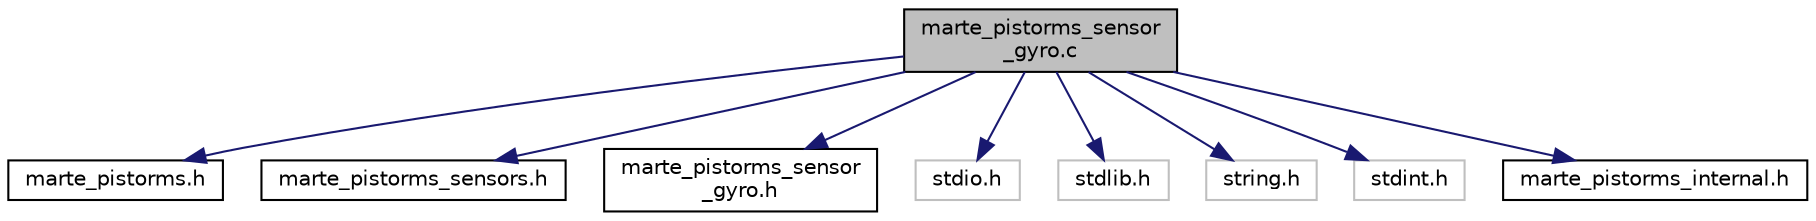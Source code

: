 digraph "marte_pistorms_sensor_gyro.c"
{
  edge [fontname="Helvetica",fontsize="10",labelfontname="Helvetica",labelfontsize="10"];
  node [fontname="Helvetica",fontsize="10",shape=record];
  Node1 [label="marte_pistorms_sensor\l_gyro.c",height=0.2,width=0.4,color="black", fillcolor="grey75", style="filled" fontcolor="black"];
  Node1 -> Node2 [color="midnightblue",fontsize="10",style="solid",fontname="Helvetica"];
  Node2 [label="marte_pistorms.h",height=0.2,width=0.4,color="black", fillcolor="white", style="filled",URL="$marte__pistorms_8h.html",tooltip="Drivers for sensors and motors from Pistorms + Raspberry PI model B. "];
  Node1 -> Node3 [color="midnightblue",fontsize="10",style="solid",fontname="Helvetica"];
  Node3 [label="marte_pistorms_sensors.h",height=0.2,width=0.4,color="black", fillcolor="white", style="filled",URL="$marte__pistorms__sensors_8h.html",tooltip="Drivers for sensors from Pistorms + Raspberry PI model B. "];
  Node1 -> Node4 [color="midnightblue",fontsize="10",style="solid",fontname="Helvetica"];
  Node4 [label="marte_pistorms_sensor\l_gyro.h",height=0.2,width=0.4,color="black", fillcolor="white", style="filled",URL="$marte__pistorms__sensor__gyro_8h.html",tooltip="Driver for control the Gyro of EV3 Sensor. "];
  Node1 -> Node5 [color="midnightblue",fontsize="10",style="solid",fontname="Helvetica"];
  Node5 [label="stdio.h",height=0.2,width=0.4,color="grey75", fillcolor="white", style="filled"];
  Node1 -> Node6 [color="midnightblue",fontsize="10",style="solid",fontname="Helvetica"];
  Node6 [label="stdlib.h",height=0.2,width=0.4,color="grey75", fillcolor="white", style="filled"];
  Node1 -> Node7 [color="midnightblue",fontsize="10",style="solid",fontname="Helvetica"];
  Node7 [label="string.h",height=0.2,width=0.4,color="grey75", fillcolor="white", style="filled"];
  Node1 -> Node8 [color="midnightblue",fontsize="10",style="solid",fontname="Helvetica"];
  Node8 [label="stdint.h",height=0.2,width=0.4,color="grey75", fillcolor="white", style="filled"];
  Node1 -> Node9 [color="midnightblue",fontsize="10",style="solid",fontname="Helvetica"];
  Node9 [label="marte_pistorms_internal.h",height=0.2,width=0.4,color="black", fillcolor="white", style="filled",URL="$marte__pistorms__internal_8h.html",tooltip="Library to add a debugger into the code. "];
}
